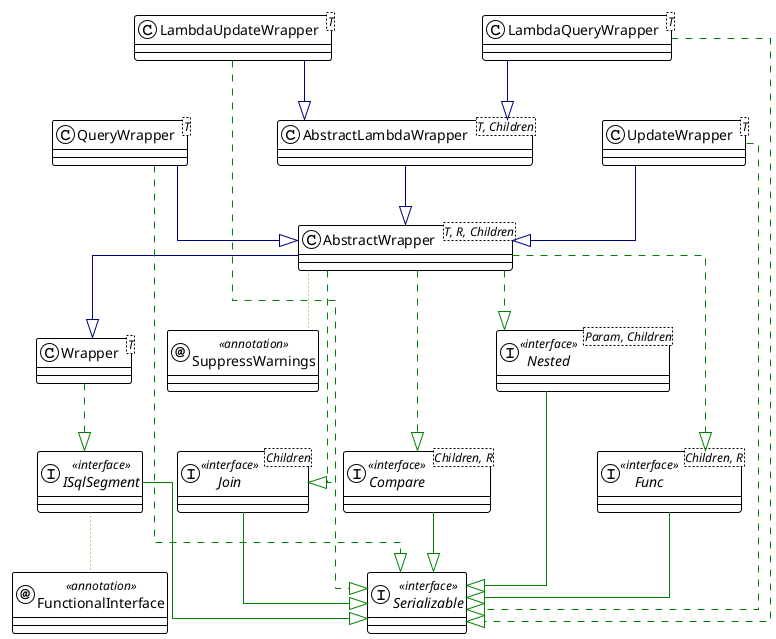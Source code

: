 @startuml

!theme plain
top to bottom direction
skinparam linetype ortho

class AbstractLambdaWrapper<T, Children>
class AbstractWrapper<T, R, Children>
interface Compare<Children, R> << interface >>
interface Func<Children, R> << interface >>
annotation FunctionalInterface << annotation >>
interface ISqlSegment << interface >>
interface Join<Children> << interface >>
class LambdaQueryWrapper<T>
class LambdaUpdateWrapper<T>
interface Nested<Param, Children> << interface >>
class QueryWrapper<T>
interface Serializable << interface >>
annotation SuppressWarnings << annotation >>
class UpdateWrapper<T>
class Wrapper<T>

AbstractLambdaWrapper  -[#000082,plain]-^  AbstractWrapper
AbstractWrapper        -[#008200,dashed]-^  Compare
AbstractWrapper        -[#008200,dashed]-^  Func
AbstractWrapper        -[#008200,dashed]-^  Join
AbstractWrapper        -[#008200,dashed]-^  Nested
AbstractWrapper        -[#999900,dotted]-  SuppressWarnings
AbstractWrapper        -[#000082,plain]-^  Wrapper
Compare                -[#008200,plain]-^  Serializable
Func                   -[#008200,plain]-^  Serializable
ISqlSegment            -[#999900,dotted]-  FunctionalInterface
ISqlSegment            -[#008200,plain]-^  Serializable
Join                   -[#008200,plain]-^  Serializable
LambdaQueryWrapper     -[#000082,plain]-^  AbstractLambdaWrapper
LambdaQueryWrapper     -[#008200,dashed]-^  Serializable
LambdaUpdateWrapper    -[#000082,plain]-^  AbstractLambdaWrapper
LambdaUpdateWrapper    -[#008200,dashed]-^  Serializable
Nested                 -[#008200,plain]-^  Serializable
QueryWrapper           -[#000082,plain]-^  AbstractWrapper
QueryWrapper           -[#008200,dashed]-^  Serializable
UpdateWrapper          -[#000082,plain]-^  AbstractWrapper
UpdateWrapper          -[#008200,dashed]-^  Serializable
Wrapper                -[#008200,dashed]-^  ISqlSegment
@enduml
